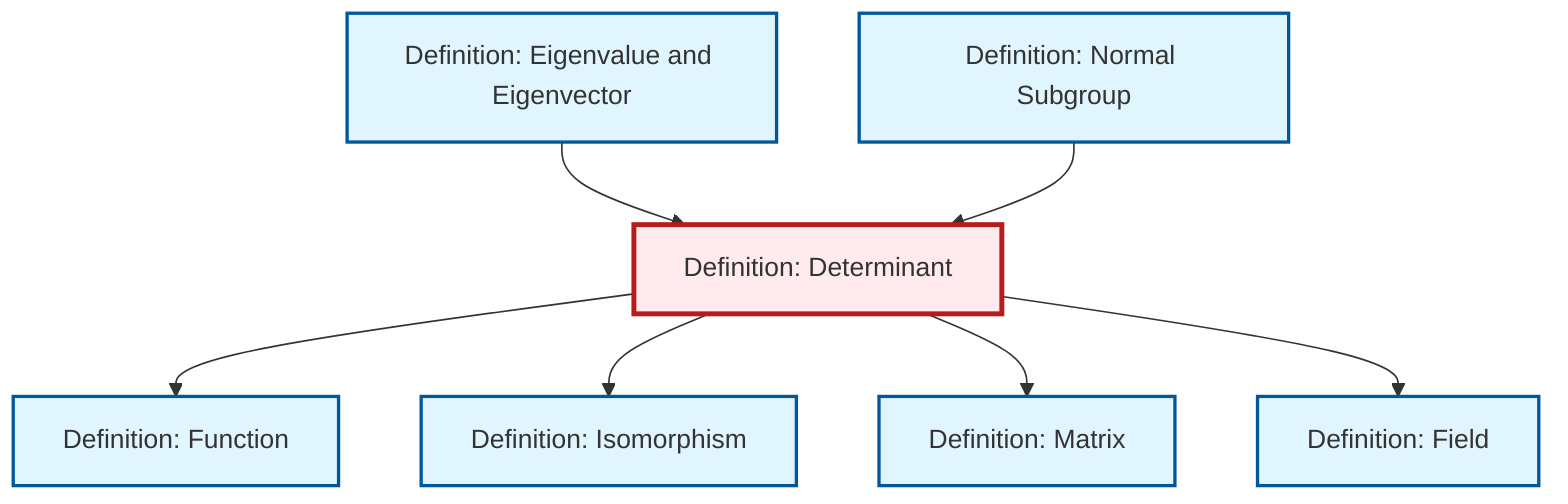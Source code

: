 graph TD
    classDef definition fill:#e1f5fe,stroke:#01579b,stroke-width:2px
    classDef theorem fill:#f3e5f5,stroke:#4a148c,stroke-width:2px
    classDef axiom fill:#fff3e0,stroke:#e65100,stroke-width:2px
    classDef example fill:#e8f5e9,stroke:#1b5e20,stroke-width:2px
    classDef current fill:#ffebee,stroke:#b71c1c,stroke-width:3px
    def-function["Definition: Function"]:::definition
    def-eigenvalue-eigenvector["Definition: Eigenvalue and Eigenvector"]:::definition
    def-field["Definition: Field"]:::definition
    def-normal-subgroup["Definition: Normal Subgroup"]:::definition
    def-determinant["Definition: Determinant"]:::definition
    def-matrix["Definition: Matrix"]:::definition
    def-isomorphism["Definition: Isomorphism"]:::definition
    def-determinant --> def-function
    def-determinant --> def-isomorphism
    def-determinant --> def-matrix
    def-determinant --> def-field
    def-eigenvalue-eigenvector --> def-determinant
    def-normal-subgroup --> def-determinant
    class def-determinant current